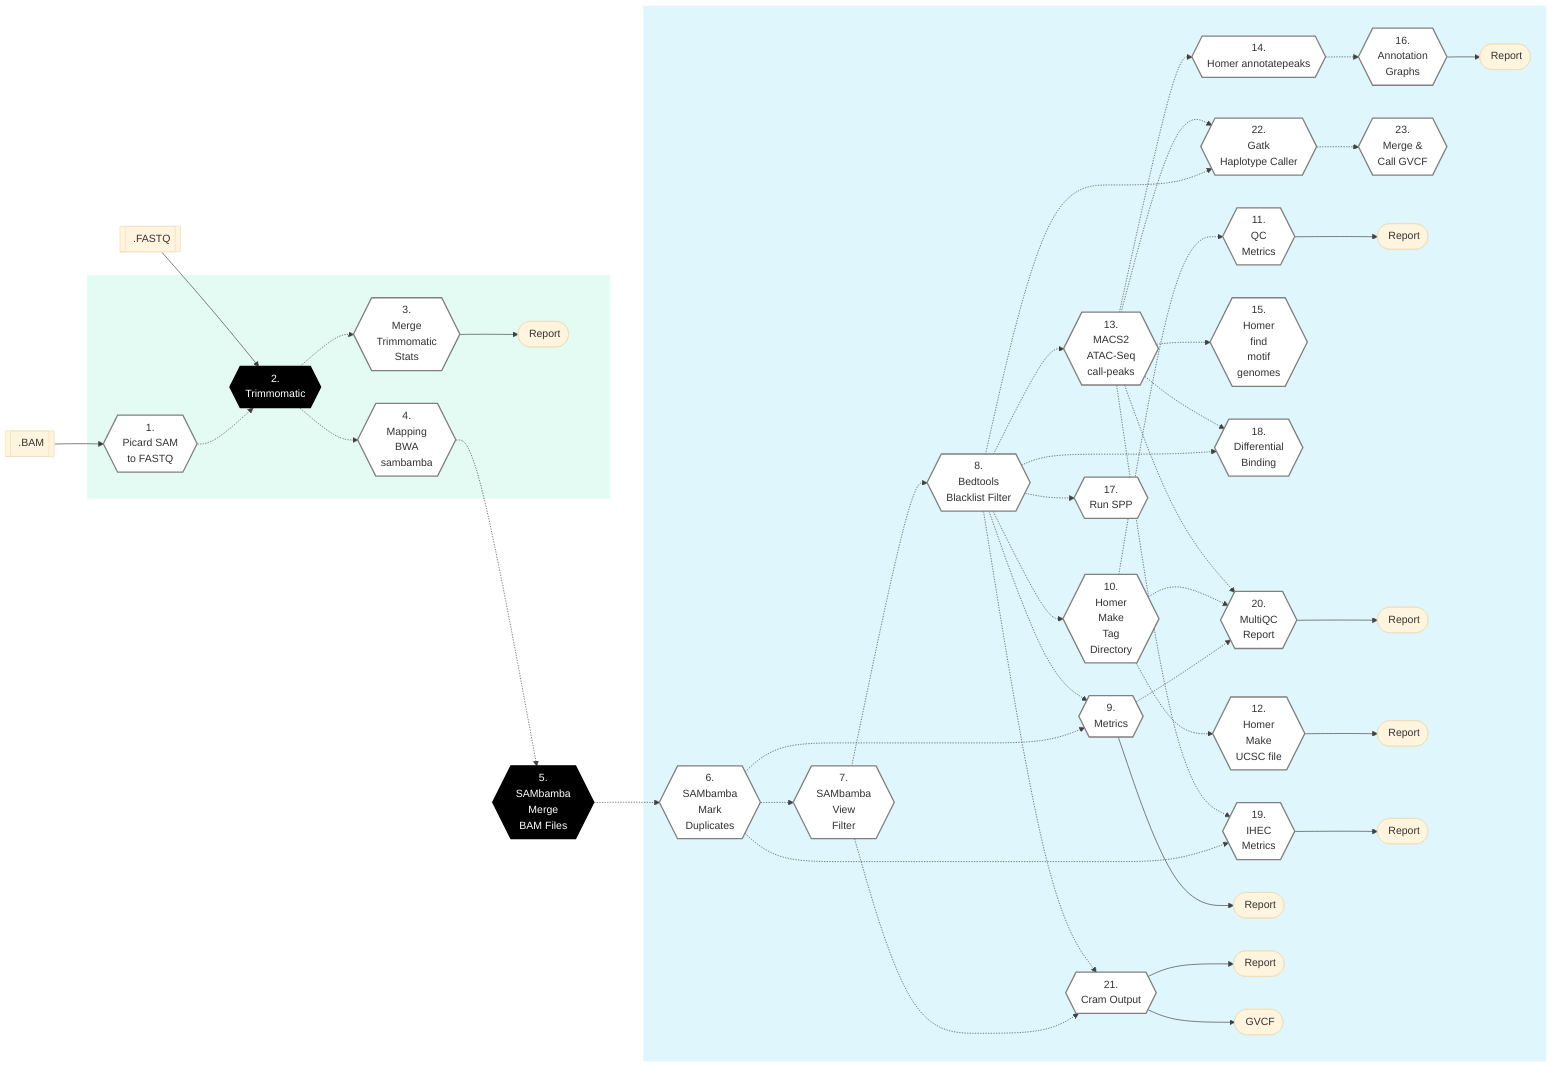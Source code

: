 %%{init: {'theme': 'base', 'themeVariables': { 'lineColor': '#404040'}}}%%

        %% GenPipes Schema for chipseq.py
        %% Ref: https://bitbucket.org/mugqic/genpipes/src/master/pipelines/chipseq/
        %% Author Shaloo Shalini <shalz@hotmail.com>
        %% -t atac

        graph LR
        Node1{{ 1. <br/> Picard SAM <br/>to FASTQ }}:::nodefill
        Node2{{ 2. <br/> Trimmomatic }}:::nodefillblack
        Node3{{ 3. <br/> Merge <br/> Trimmomatic<br/> Stats }}:::nodefill
        Node4{{ 4. <br/> Mapping <br/> BWA <br/> sambamba }}:::nodefill
        Node5{{ 5. <br/> SAMbamba <br/> Merge <br/> BAM Files }}:::nodefillblack
        Node6{{ 6. <br/> SAMbamba <br/> Mark<br/> Duplicates }}:::nodefill
        Node7{{ 7. <br/> SAMbamba <br/> View<br/> Filter }}:::nodefill
        Node8{{ 8. <br/> Bedtools <br/>Blacklist Filter }}:::nodefill
        Node9{{ 9. <br/> Metrics }}:::nodefill
        Node10{{ 10. <br/> Homer <br/>Make <br/>Tag <br/>Directory }}:::nodefill
        Node11{{ 11. <br/> QC <br/> Metrics }}:::nodefill
        Node12{{ 12. <br/> Homer <br/>Make <br/>UCSC file }}:::nodefill
        Node13{{ 13. <br/> MACS2 <br/> ATAC-Seq<br/> call-peaks }}:::nodefill
        Node14{{ 14. <br/> Homer annotatepeaks }}:::nodefill
        Node15{{ 15. <br/> Homer <br/>find <br/> motif <br/>genomes }}:::nodefill
        Node16{{ 16. <br/> Annotation<br/> Graphs }}:::nodefill
        Node17{{ 17. <br/> Run SPP }}:::nodefill
        Node18{{ 18. <br/> Differential <br/>Binding }}:::nodefill
        Node19{{ 19. <br/> IHEC<br/> Metrics }}:::nodefill
        Node20{{ 20. <br/> MultiQC <br/> Report }}:::nodefill
        Node21{{ 21. <br/> Cram Output }}:::nodefill
        Node22{{ 22. <br/> Gatk<br/> Haplotype Caller }}:::nodefill
        Node23{{ 23. <br/> Merge &<br/>Call GVCF }}:::nodefill

        Input1[[fa:fa-file-archive-o .BAM]]
        Input2[[fa:fa-file-archive-o .FASTQ]]
        MTSOutput([fa:fa-sticky-note-o Report ])
        MetOutput([fa:fa-sticky-note-o Report ])
        QCMOutput([fa:fa-sticky-note-o Report ])
        MQCOutput([fa:fa-sticky-note-o Report ])
        HMUFOutput([fa:fa-sticky-note-o Report ])
        AGOutput([fa:fa-sticky-note-o Report ])
        IHECOutput([fa:fa-sticky-note-o Report ])
        CramOutput([fa:fa-sticky-note-o Report ])
        GVCF([fa:fa-sticky-note-o GVCF ])

        Input1 --> Node1 -.-> Node2
        Input2 --> Node2

        Node2 -.-> Node3 & Node4
        Node4 -.-> Node5 -.-> Node6
        Node6 -.-> Node7 & Node9 & Node19
        Node7 -.-> Node8 & Node21
        Node8 -.-> Node9 & Node10 & Node13 & Node17 & Node18 & Node21 & Node22
        Node9 -.-> Node20
        Node10 -.-> Node11 & Node12 & Node20
        Node13 -.-> Node14 & Node15 & Node18 & Node19 & Node20 & Node22
        Node14 -.-> Node16
        Node22 -.-> Node23

        Node3 --> MTSOutput
        Node9 --> MetOutput
        Node11 --> QCMOutput
        Node12 --> HMUFOutput
        Node16 --> AGOutput
        Node19 --> IHECOutput
        Node20 --> MQCOutput
        Node21 --> CramOutput
        Node21 --> GVCF

        subgraph readSetSteps[" "]
          Node1
          Node2
          Node3
          Node4
          MTSOutput
        end
        subgraph sampleSetSteps[" "]
          Node6
          Node7
          Node8
          Node9
          Node10
          Node11
          Node12
          Node13
          Node14
          Node15
          Node16
          Node17
          Node18
          Node19
          Node20
          Node21
          Node22
          Node23
          MTSOutput
          MetOutput
          QCMOutput
          HMUFOutput
          AGOutput
          MQCOutput
          IHECOutput
          CramOutput
          GVCF
        end

        classDef greenRect fill:#E4FBF4,stroke:white
        class readSetSteps greenRect
        classDef blueRect fill:#DEF6FC,stroke:white
        class sampleSetSteps blueRect
        classDef nodefill fill:#ffffff,stroke:gray,stroke-width:2px
        classDef nodefillblack fill:black,stroke:black,color:white,stroke-width:2px